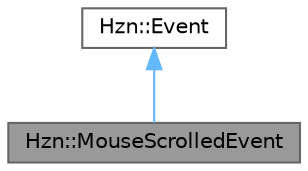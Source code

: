 digraph "Hzn::MouseScrolledEvent"
{
 // LATEX_PDF_SIZE
  bgcolor="transparent";
  edge [fontname=Helvetica,fontsize=10,labelfontname=Helvetica,labelfontsize=10];
  node [fontname=Helvetica,fontsize=10,shape=box,height=0.2,width=0.4];
  Node1 [label="Hzn::MouseScrolledEvent",height=0.2,width=0.4,color="gray40", fillcolor="grey60", style="filled", fontcolor="black",tooltip=" "];
  Node2 -> Node1 [dir="back",color="steelblue1",style="solid"];
  Node2 [label="Hzn::Event",height=0.2,width=0.4,color="gray40", fillcolor="white", style="filled",URL="$class_hzn_1_1_event.html",tooltip=" "];
}
